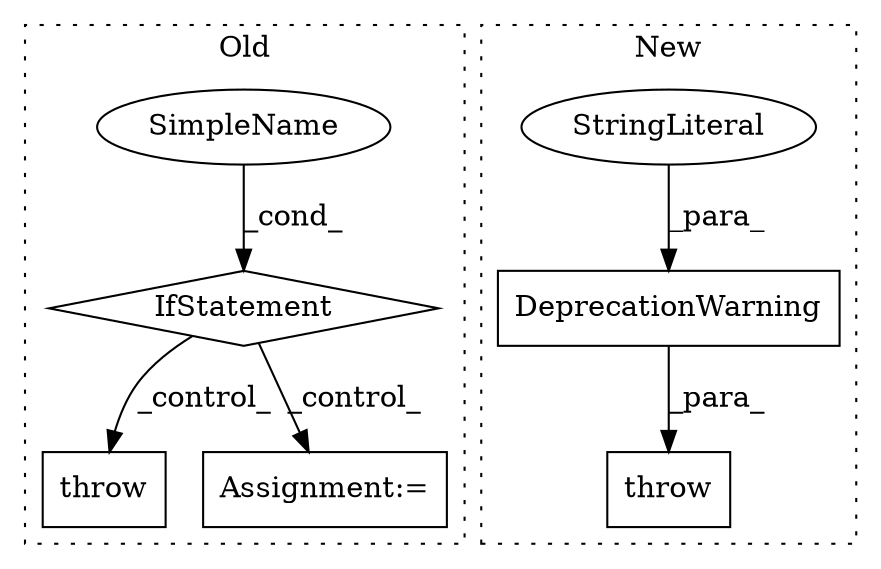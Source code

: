 digraph G {
subgraph cluster0 {
1 [label="throw" a="53" s="4336" l="6" shape="box"];
3 [label="IfStatement" a="25" s="4282,4326" l="4,2" shape="diamond"];
4 [label="SimpleName" a="42" s="" l="" shape="ellipse"];
7 [label="Assignment:=" a="7" s="4418" l="1" shape="box"];
label = "Old";
style="dotted";
}
subgraph cluster1 {
2 [label="DeprecationWarning" a="32" s="2990,3135" l="19,1" shape="box"];
5 [label="StringLiteral" a="45" s="3009" l="126" shape="ellipse"];
6 [label="throw" a="53" s="2984" l="6" shape="box"];
label = "New";
style="dotted";
}
2 -> 6 [label="_para_"];
3 -> 1 [label="_control_"];
3 -> 7 [label="_control_"];
4 -> 3 [label="_cond_"];
5 -> 2 [label="_para_"];
}